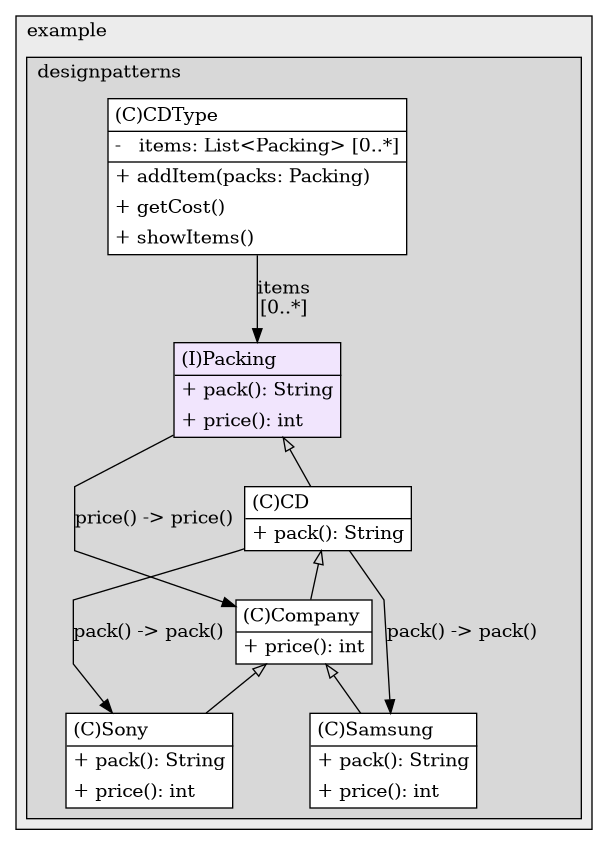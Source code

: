 @startuml

/' diagram meta data start
config=StructureConfiguration;
{
  "projectClassification": {
    "searchMode": "OpenProject", // OpenProject, AllProjects
    "includedProjects": "",
    "pathEndKeywords": "*.impl",
    "isClientPath": "",
    "isClientName": "",
    "isTestPath": "",
    "isTestName": "",
    "isMappingPath": "",
    "isMappingName": "",
    "isDataAccessPath": "",
    "isDataAccessName": "",
    "isDataStructurePath": "",
    "isDataStructureName": "",
    "isInterfaceStructuresPath": "",
    "isInterfaceStructuresName": "",
    "isEntryPointPath": "",
    "isEntryPointName": "",
    "treatFinalFieldsAsMandatory": false
  },
  "graphRestriction": {
    "classPackageExcludeFilter": "",
    "classPackageIncludeFilter": "",
    "classNameExcludeFilter": "",
    "classNameIncludeFilter": "",
    "methodNameExcludeFilter": "",
    "methodNameIncludeFilter": "",
    "removeByInheritance": "", // inheritance/annotation based filtering is done in a second step
    "removeByAnnotation": "",
    "removeByClassPackage": "", // cleanup the graph after inheritance/annotation based filtering is done
    "removeByClassName": "",
    "cutMappings": false,
    "cutEnum": true,
    "cutTests": true,
    "cutClient": true,
    "cutDataAccess": false,
    "cutInterfaceStructures": false,
    "cutDataStructures": false,
    "cutGetterAndSetter": true,
    "cutConstructors": true
  },
  "graphTraversal": {
    "forwardDepth": 6,
    "backwardDepth": 6,
    "classPackageExcludeFilter": "",
    "classPackageIncludeFilter": "",
    "classNameExcludeFilter": "",
    "classNameIncludeFilter": "",
    "methodNameExcludeFilter": "",
    "methodNameIncludeFilter": "",
    "hideMappings": false,
    "hideDataStructures": false,
    "hidePrivateMethods": true,
    "hideInterfaceCalls": true, // indirection: implementation -> interface (is hidden) -> implementation
    "onlyShowApplicationEntryPoints": false, // root node is included
    "useMethodCallsForStructureDiagram": "ForwardOnly" // ForwardOnly, BothDirections, No
  },
  "details": {
    "aggregation": "GroupByClass", // ByClass, GroupByClass, None
    "showClassGenericTypes": true,
    "showMethods": true,
    "showMethodParameterNames": true,
    "showMethodParameterTypes": true,
    "showMethodReturnType": true,
    "showPackageLevels": 2,
    "showDetailedClassStructure": true
  },
  "rootClass": "org.example.designpatterns.creational.builder.cd.Packing",
  "extensionCallbackMethod": "" // qualified.class.name#methodName - signature: public static String method(String)
}
diagram meta data end '/



digraph g {
    rankdir="TB"
    splines=polyline
    

'nodes 
subgraph cluster_1322970774 { 
   	label=example
	labeljust=l
	fillcolor="#ececec"
	style=filled
   
   subgraph cluster_1611567195 { 
   	label=designpatterns
	labeljust=l
	fillcolor="#d8d8d8"
	style=filled
   
   CD372387335[
	label=<<TABLE BORDER="1" CELLBORDER="0" CELLPADDING="4" CELLSPACING="0">
<TR><TD ALIGN="LEFT" >(C)CD</TD></TR>
<HR/>
<TR><TD ALIGN="LEFT" >+ pack(): String</TD></TR>
</TABLE>>
	style=filled
	margin=0
	shape=plaintext
	fillcolor="#FFFFFF"
];

CDType372387335[
	label=<<TABLE BORDER="1" CELLBORDER="0" CELLPADDING="4" CELLSPACING="0">
<TR><TD ALIGN="LEFT" >(C)CDType</TD></TR>
<HR/>
<TR><TD ALIGN="LEFT" >-   items: List&lt;Packing&gt; [0..*]</TD></TR>
<HR/>
<TR><TD ALIGN="LEFT" >+ addItem(packs: Packing)</TD></TR>
<TR><TD ALIGN="LEFT" >+ getCost()</TD></TR>
<TR><TD ALIGN="LEFT" >+ showItems()</TD></TR>
</TABLE>>
	style=filled
	margin=0
	shape=plaintext
	fillcolor="#FFFFFF"
];

Company372387335[
	label=<<TABLE BORDER="1" CELLBORDER="0" CELLPADDING="4" CELLSPACING="0">
<TR><TD ALIGN="LEFT" >(C)Company</TD></TR>
<HR/>
<TR><TD ALIGN="LEFT" >+ price(): int</TD></TR>
</TABLE>>
	style=filled
	margin=0
	shape=plaintext
	fillcolor="#FFFFFF"
];

Packing372387335[
	label=<<TABLE BORDER="1" CELLBORDER="0" CELLPADDING="4" CELLSPACING="0">
<TR><TD ALIGN="LEFT" >(I)Packing</TD></TR>
<HR/>
<TR><TD ALIGN="LEFT" >+ pack(): String</TD></TR>
<TR><TD ALIGN="LEFT" >+ price(): int</TD></TR>
</TABLE>>
	style=filled
	margin=0
	shape=plaintext
	fillcolor="#F1E5FD"
];

Samsung372387335[
	label=<<TABLE BORDER="1" CELLBORDER="0" CELLPADDING="4" CELLSPACING="0">
<TR><TD ALIGN="LEFT" >(C)Samsung</TD></TR>
<HR/>
<TR><TD ALIGN="LEFT" >+ pack(): String</TD></TR>
<TR><TD ALIGN="LEFT" >+ price(): int</TD></TR>
</TABLE>>
	style=filled
	margin=0
	shape=plaintext
	fillcolor="#FFFFFF"
];

Sony372387335[
	label=<<TABLE BORDER="1" CELLBORDER="0" CELLPADDING="4" CELLSPACING="0">
<TR><TD ALIGN="LEFT" >(C)Sony</TD></TR>
<HR/>
<TR><TD ALIGN="LEFT" >+ pack(): String</TD></TR>
<TR><TD ALIGN="LEFT" >+ price(): int</TD></TR>
</TABLE>>
	style=filled
	margin=0
	shape=plaintext
	fillcolor="#FFFFFF"
];
} 
} 

'edges    
CD372387335 -> Company372387335[arrowhead=none, arrowtail=empty, dir=both];
CD372387335 -> Samsung372387335[label="pack() -> pack()"];
CD372387335 -> Sony372387335[label="pack() -> pack()"];
CDType372387335 -> Packing372387335[label="items
[0..*]"];
Company372387335 -> Samsung372387335[arrowhead=none, arrowtail=empty, dir=both];
Company372387335 -> Sony372387335[arrowhead=none, arrowtail=empty, dir=both];
Packing372387335 -> CD372387335[arrowhead=none, arrowtail=empty, dir=both];
Packing372387335 -> Company372387335[label="price() -> price()"];
    
}
@enduml